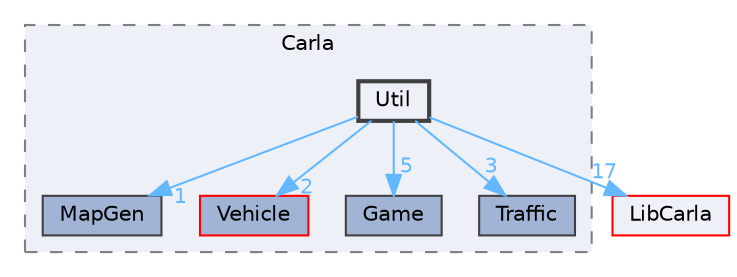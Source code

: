 digraph "Util"
{
 // INTERACTIVE_SVG=YES
 // LATEX_PDF_SIZE
  bgcolor="transparent";
  edge [fontname=Helvetica,fontsize=10,labelfontname=Helvetica,labelfontsize=10];
  node [fontname=Helvetica,fontsize=10,shape=box,height=0.2,width=0.4];
  compound=true
  subgraph clusterdir_8fc34afb5f07a67966c78bf5319f94ae {
    graph [ bgcolor="#edf0f7", pencolor="grey50", label="Carla", fontname=Helvetica,fontsize=10 style="filled,dashed", URL="dir_8fc34afb5f07a67966c78bf5319f94ae.html",tooltip=""]
  dir_3e9aec868781f29a05b56aecc37cd1a9 [label="MapGen", fillcolor="#a2b4d6", color="grey25", style="filled", URL="dir_3e9aec868781f29a05b56aecc37cd1a9.html",tooltip=""];
  dir_4d620431c9b0dc62fca23e1ed91a49b6 [label="Vehicle", fillcolor="#a2b4d6", color="red", style="filled", URL="dir_4d620431c9b0dc62fca23e1ed91a49b6.html",tooltip=""];
  dir_b708e75f0564cefaa95a07ef1c60fa1d [label="Game", fillcolor="#a2b4d6", color="grey25", style="filled", URL="dir_b708e75f0564cefaa95a07ef1c60fa1d.html",tooltip=""];
  dir_cf78ae8ffd0f6192e117b8a1751c2bbd [label="Traffic", fillcolor="#a2b4d6", color="grey25", style="filled", URL="dir_cf78ae8ffd0f6192e117b8a1751c2bbd.html",tooltip=""];
  dir_c0211e659583c36c301432102f960843 [label="Util", fillcolor="#edf0f7", color="grey25", style="filled,bold", URL="dir_c0211e659583c36c301432102f960843.html",tooltip=""];
  }
  dir_1604d568fa4d964dfa9079b701bbfa07 [label="LibCarla", fillcolor="#edf0f7", color="red", style="filled", URL="dir_1604d568fa4d964dfa9079b701bbfa07.html",tooltip=""];
  dir_c0211e659583c36c301432102f960843->dir_1604d568fa4d964dfa9079b701bbfa07 [headlabel="17", labeldistance=1.5 headhref="dir_000068_000020.html" href="dir_000068_000020.html" color="steelblue1" fontcolor="steelblue1"];
  dir_c0211e659583c36c301432102f960843->dir_3e9aec868781f29a05b56aecc37cd1a9 [headlabel="1", labeldistance=1.5 headhref="dir_000068_000024.html" href="dir_000068_000024.html" color="steelblue1" fontcolor="steelblue1"];
  dir_c0211e659583c36c301432102f960843->dir_4d620431c9b0dc62fca23e1ed91a49b6 [headlabel="2", labeldistance=1.5 headhref="dir_000068_000071.html" href="dir_000068_000071.html" color="steelblue1" fontcolor="steelblue1"];
  dir_c0211e659583c36c301432102f960843->dir_b708e75f0564cefaa95a07ef1c60fa1d [headlabel="5", labeldistance=1.5 headhref="dir_000068_000017.html" href="dir_000068_000017.html" color="steelblue1" fontcolor="steelblue1"];
  dir_c0211e659583c36c301432102f960843->dir_cf78ae8ffd0f6192e117b8a1751c2bbd [headlabel="3", labeldistance=1.5 headhref="dir_000068_000062.html" href="dir_000068_000062.html" color="steelblue1" fontcolor="steelblue1"];
}
